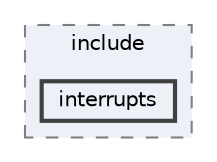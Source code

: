 digraph "interrupts"
{
 // LATEX_PDF_SIZE
  bgcolor="transparent";
  edge [fontname=Helvetica,fontsize=10,labelfontname=Helvetica,labelfontsize=10];
  node [fontname=Helvetica,fontsize=10,shape=box,height=0.2,width=0.4];
  compound=true
  subgraph clusterdir_c24ac11e3dcc94c62a875565ada10351 {
    graph [ bgcolor="#edf0f7", pencolor="grey50", label="include", fontname=Helvetica,fontsize=10 style="filled,dashed", URL="dir_c24ac11e3dcc94c62a875565ada10351.html",tooltip=""]
  dir_a7ca457fa32034aeef60014a0da480d3 [label="interrupts", fillcolor="#edf0f7", color="grey25", style="filled,bold", URL="dir_a7ca457fa32034aeef60014a0da480d3.html",tooltip=""];
  }
}
